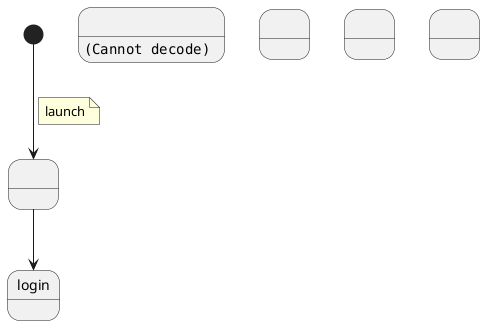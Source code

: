@startuml

state " " as launch
state login

[*] --> launch
note on link
  launch
end note

launch --> login

state " " as showCategories
showCategories: <img:./images/1_2_1_4_spectatorBatch.png>

state " " as showClubs


state " " as showOrganizers


state " " as showInscribers

@enduml